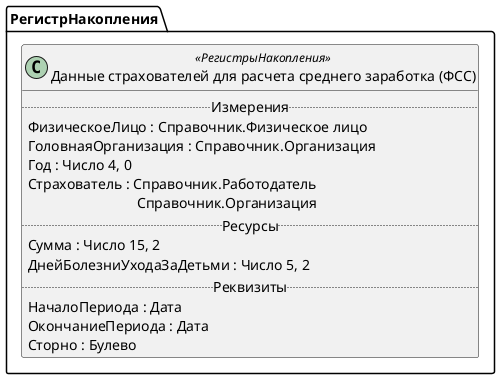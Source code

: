 ﻿@startuml ДанныеСтрахователейДляРасчетаСреднегоЗаработкаФСС
'!include templates.wsd
'..\include templates.wsd
class РегистрНакопления.ДанныеСтрахователейДляРасчетаСреднегоЗаработкаФСС as "Данные страхователей для расчета среднего заработка (ФСС)" <<РегистрыНакопления>>
{
..Измерения..
ФизическоеЛицо : Справочник.Физическое лицо
ГоловнаяОрганизация : Справочник.Организация
Год : Число 4, 0
Страхователь : Справочник.Работодатель\rСправочник.Организация
..Ресурсы..
Сумма : Число 15, 2
ДнейБолезниУходаЗаДетьми : Число 5, 2
..Реквизиты..
НачалоПериода : Дата
ОкончаниеПериода : Дата
Сторно : Булево
}
@enduml

